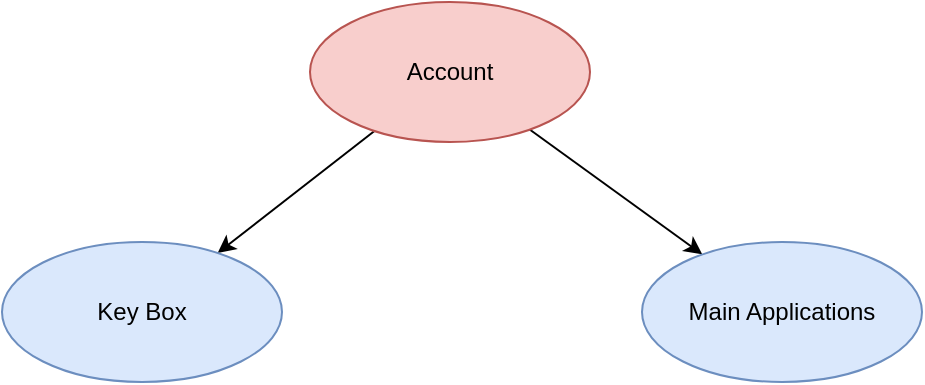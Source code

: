<mxfile version="13.10.0" type="embed">
    <diagram id="2et5DsY5SfMsuzan00fI" name="Page-1">
        <mxGraphModel dx="1118" dy="766" grid="1" gridSize="10" guides="1" tooltips="1" connect="1" arrows="1" fold="1" page="1" pageScale="1" pageWidth="827" pageHeight="1169" math="0" shadow="0">
            <root>
                <mxCell id="0"/>
                <mxCell id="1" parent="0"/>
                <mxCell id="5dqwa8UIt4xvhicL_fLm-3" style="rounded=0;orthogonalLoop=1;jettySize=auto;html=1;fontColor=#000000;" parent="1" source="5dqwa8UIt4xvhicL_fLm-1" target="5dqwa8UIt4xvhicL_fLm-2" edge="1">
                    <mxGeometry relative="1" as="geometry"/>
                </mxCell>
                <mxCell id="5dqwa8UIt4xvhicL_fLm-5" style="edgeStyle=none;rounded=0;orthogonalLoop=1;jettySize=auto;html=1;fontColor=#000000;" parent="1" source="5dqwa8UIt4xvhicL_fLm-1" target="5dqwa8UIt4xvhicL_fLm-4" edge="1">
                    <mxGeometry relative="1" as="geometry"/>
                </mxCell>
                <mxCell id="5dqwa8UIt4xvhicL_fLm-1" value="Account" style="ellipse;whiteSpace=wrap;html=1;fillColor=#f8cecc;strokeColor=#b85450;fontColor=#000000;" parent="1" vertex="1">
                    <mxGeometry x="344" y="200" width="140" height="70" as="geometry"/>
                </mxCell>
                <mxCell id="5dqwa8UIt4xvhicL_fLm-2" value="Key Box" style="ellipse;whiteSpace=wrap;html=1;fillColor=#dae8fc;strokeColor=#6c8ebf;fontColor=#000000;" parent="1" vertex="1">
                    <mxGeometry x="190" y="320" width="140" height="70" as="geometry"/>
                </mxCell>
                <mxCell id="5dqwa8UIt4xvhicL_fLm-4" value="Main Applications" style="ellipse;whiteSpace=wrap;html=1;fillColor=#dae8fc;strokeColor=#6c8ebf;fontColor=#000000;" parent="1" vertex="1">
                    <mxGeometry x="510" y="320" width="140" height="70" as="geometry"/>
                </mxCell>
            </root>
        </mxGraphModel>
    </diagram>
</mxfile>